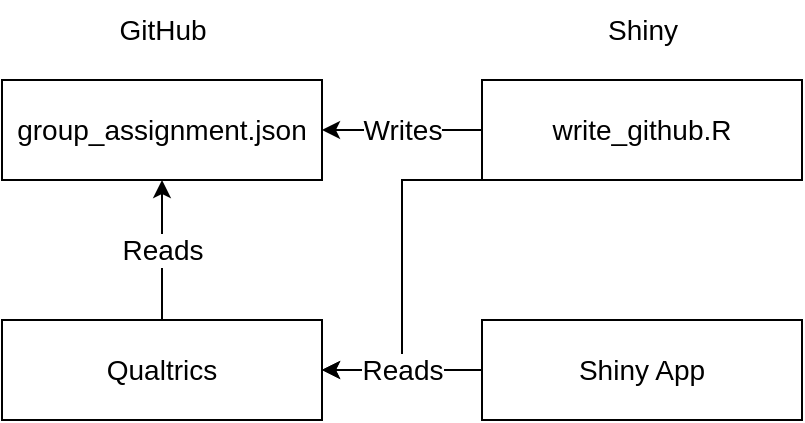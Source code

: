 <mxfile version="22.1.2" type="device">
  <diagram name="Page-1" id="WIxtFgmWdPMM6e7cDqvY">
    <mxGraphModel dx="594" dy="1694" grid="1" gridSize="10" guides="1" tooltips="1" connect="1" arrows="1" fold="1" page="1" pageScale="1" pageWidth="850" pageHeight="1100" math="0" shadow="0">
      <root>
        <mxCell id="0" />
        <mxCell id="1" parent="0" />
        <mxCell id="d-DOaLABF8jeXjMS87pO-3" value="group_assignment.json" style="rounded=0;whiteSpace=wrap;html=1;fontSize=14;" vertex="1" parent="1">
          <mxGeometry x="40" y="80" width="160" height="50" as="geometry" />
        </mxCell>
        <mxCell id="d-DOaLABF8jeXjMS87pO-6" value="&lt;font style=&quot;font-size: 14px;&quot;&gt;Reads&lt;/font&gt;" style="edgeStyle=orthogonalEdgeStyle;rounded=0;orthogonalLoop=1;jettySize=auto;html=1;" edge="1" parent="1" source="d-DOaLABF8jeXjMS87pO-5" target="d-DOaLABF8jeXjMS87pO-3">
          <mxGeometry relative="1" as="geometry" />
        </mxCell>
        <mxCell id="d-DOaLABF8jeXjMS87pO-5" value="Qualtrics" style="rounded=0;whiteSpace=wrap;html=1;fontSize=14;" vertex="1" parent="1">
          <mxGeometry x="40" y="200" width="160" height="50" as="geometry" />
        </mxCell>
        <mxCell id="d-DOaLABF8jeXjMS87pO-8" value="&lt;font style=&quot;font-size: 14px;&quot;&gt;Writes&lt;/font&gt;" style="edgeStyle=orthogonalEdgeStyle;rounded=0;orthogonalLoop=1;jettySize=auto;html=1;" edge="1" parent="1" source="d-DOaLABF8jeXjMS87pO-7" target="d-DOaLABF8jeXjMS87pO-3">
          <mxGeometry relative="1" as="geometry">
            <Array as="points">
              <mxPoint x="230" y="105" />
              <mxPoint x="230" y="105" />
            </Array>
          </mxGeometry>
        </mxCell>
        <mxCell id="d-DOaLABF8jeXjMS87pO-16" style="edgeStyle=orthogonalEdgeStyle;rounded=0;orthogonalLoop=1;jettySize=auto;html=1;exitX=0.5;exitY=1;exitDx=0;exitDy=0;entryX=1;entryY=0.5;entryDx=0;entryDy=0;" edge="1" parent="1" target="d-DOaLABF8jeXjMS87pO-5">
          <mxGeometry relative="1" as="geometry">
            <mxPoint x="320" y="130" as="sourcePoint" />
            <mxPoint x="160" y="225" as="targetPoint" />
            <Array as="points">
              <mxPoint x="240" y="130" />
              <mxPoint x="240" y="225" />
            </Array>
          </mxGeometry>
        </mxCell>
        <mxCell id="d-DOaLABF8jeXjMS87pO-7" value="write_github.R" style="rounded=0;whiteSpace=wrap;html=1;fontSize=14;" vertex="1" parent="1">
          <mxGeometry x="280" y="80" width="160" height="50" as="geometry" />
        </mxCell>
        <mxCell id="d-DOaLABF8jeXjMS87pO-9" value="&lt;font style=&quot;font-size: 14px;&quot;&gt;GitHub&lt;/font&gt;" style="text;html=1;align=center;verticalAlign=middle;resizable=0;points=[];autosize=1;strokeColor=none;fillColor=none;" vertex="1" parent="1">
          <mxGeometry x="85" y="40" width="70" height="30" as="geometry" />
        </mxCell>
        <mxCell id="d-DOaLABF8jeXjMS87pO-10" value="&lt;font style=&quot;font-size: 14px;&quot;&gt;Shiny&lt;/font&gt;" style="text;html=1;align=center;verticalAlign=middle;resizable=0;points=[];autosize=1;strokeColor=none;fillColor=none;" vertex="1" parent="1">
          <mxGeometry x="330" y="40" width="60" height="30" as="geometry" />
        </mxCell>
        <mxCell id="d-DOaLABF8jeXjMS87pO-14" value="&lt;font style=&quot;font-size: 14px;&quot;&gt;Reads&lt;/font&gt;" style="edgeStyle=orthogonalEdgeStyle;rounded=0;orthogonalLoop=1;jettySize=auto;html=1;exitX=0;exitY=0.5;exitDx=0;exitDy=0;" edge="1" parent="1" source="d-DOaLABF8jeXjMS87pO-13">
          <mxGeometry relative="1" as="geometry">
            <mxPoint x="200" y="225" as="targetPoint" />
          </mxGeometry>
        </mxCell>
        <mxCell id="d-DOaLABF8jeXjMS87pO-13" value="Shiny App" style="rounded=0;whiteSpace=wrap;html=1;fontSize=14;" vertex="1" parent="1">
          <mxGeometry x="280" y="200" width="160" height="50" as="geometry" />
        </mxCell>
      </root>
    </mxGraphModel>
  </diagram>
</mxfile>
